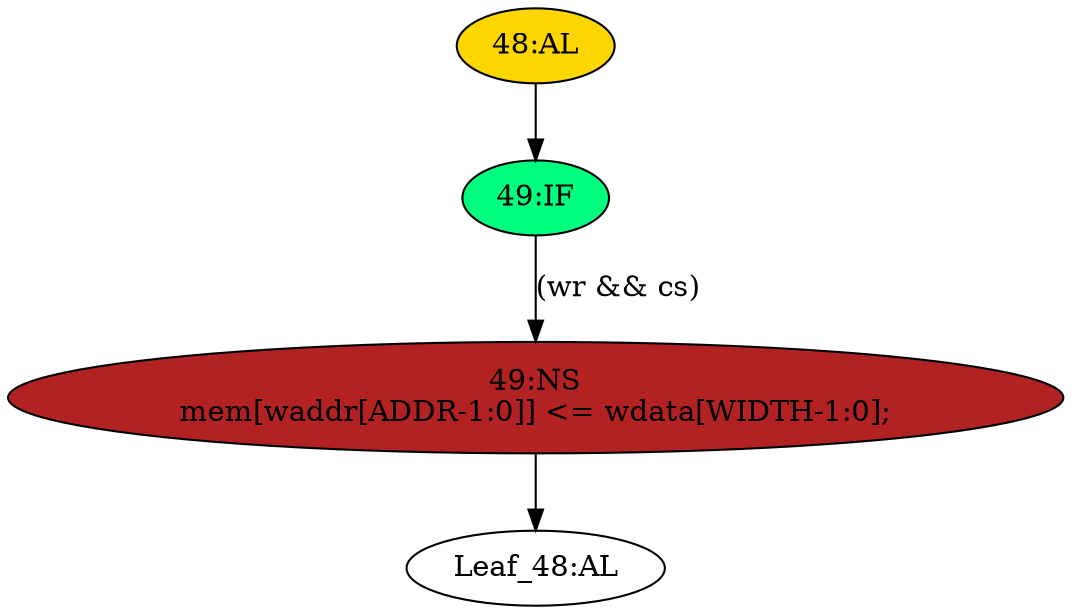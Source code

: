 strict digraph "" {
	node [label="\N"];
	"48:AL"	 [ast="<pyverilog.vparser.ast.Always object at 0x7fbfca5ec210>",
		clk_sens=True,
		fillcolor=gold,
		label="48:AL",
		sens="['clk']",
		statements="[]",
		style=filled,
		typ=Always,
		use_var="['cs', 'wdata', 'wr']"];
	"49:IF"	 [ast="<pyverilog.vparser.ast.IfStatement object at 0x7fbfca5ec390>",
		fillcolor=springgreen,
		label="49:IF",
		statements="[]",
		style=filled,
		typ=IfStatement];
	"48:AL" -> "49:IF"	 [cond="[]",
		lineno=None];
	"49:NS"	 [ast="<pyverilog.vparser.ast.NonblockingSubstitution object at 0x7fbfca5ec450>",
		fillcolor=firebrick,
		label="49:NS
mem[waddr[ADDR-1:0]] <= wdata[WIDTH-1:0];",
		statements="[<pyverilog.vparser.ast.NonblockingSubstitution object at 0x7fbfca5ec450>]",
		style=filled,
		typ=NonblockingSubstitution];
	"49:IF" -> "49:NS"	 [cond="['wr', 'cs']",
		label="(wr && cs)",
		lineno=49];
	"Leaf_48:AL"	 [def_var="['mem']",
		label="Leaf_48:AL"];
	"49:NS" -> "Leaf_48:AL"	 [cond="[]",
		lineno=None];
}
